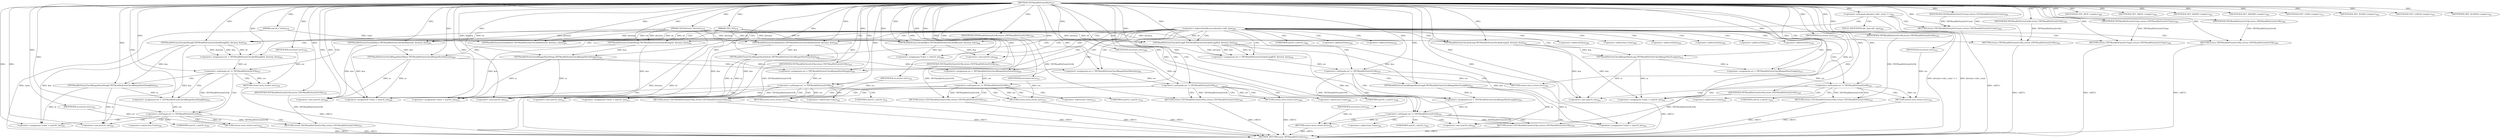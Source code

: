 digraph "TIFFReadDirEntryShort" {  
"78881" [label = <(METHOD,TIFFReadDirEntryShort)<SUB>477</SUB>> ]
"79115" [label = <(METHOD_RETURN,enum TIFFReadDirEntryErr)<SUB>477</SUB>> ]
"78882" [label = <(PARAM,TIFF *tif)<SUB>478</SUB>> ]
"78883" [label = <(PARAM,TIFFDirEntry *direntry)<SUB>478</SUB>> ]
"78884" [label = <(PARAM,uint16_t *value)<SUB>478</SUB>> ]
"78888" [label = <(&lt;operator&gt;.notEquals,direntry-&gt;tdir_count != 1)<SUB>481</SUB>> ]
"78894" [label = <(RETURN,return (TIFFReadDirEntryErrCount);,return (TIFFReadDirEntryErrCount);)<SUB>482</SUB>> ]
"78902" [label = <(IDENTIFIER,TIFF_BYTE,&lt;empty&gt;)<SUB>485</SUB>> ]
"78919" [label = <(IDENTIFIER,TIFF_SBYTE,&lt;empty&gt;)<SUB>492</SUB>> ]
"78947" [label = <(IDENTIFIER,TIFF_SHORT,&lt;empty&gt;)<SUB>502</SUB>> ]
"78948" [label = <(TIFFReadDirEntryCheckedShort,TIFFReadDirEntryCheckedShort(tif, direntry, value))<SUB>503</SUB>> ]
"78952" [label = <(RETURN,return (TIFFReadDirEntryErrOk);,return (TIFFReadDirEntryErrOk);)<SUB>504</SUB>> ]
"78955" [label = <(IDENTIFIER,TIFF_SSHORT,&lt;empty&gt;)<SUB>505</SUB>> ]
"78983" [label = <(IDENTIFIER,TIFF_LONG,&lt;empty&gt;)<SUB>515</SUB>> ]
"79011" [label = <(IDENTIFIER,TIFF_SLONG,&lt;empty&gt;)<SUB>525</SUB>> ]
"79039" [label = <(IDENTIFIER,TIFF_LONG8,&lt;empty&gt;)<SUB>535</SUB>> ]
"79076" [label = <(IDENTIFIER,TIFF_SLONG8,&lt;empty&gt;)<SUB>547</SUB>> ]
"79113" [label = <(RETURN,return (TIFFReadDirEntryErrType);,return (TIFFReadDirEntryErrType);)<SUB>560</SUB>> ]
"78895" [label = <(IDENTIFIER,TIFFReadDirEntryErrCount,return (TIFFReadDirEntryErrCount);)<SUB>482</SUB>> ]
"78905" [label = <(TIFFReadDirEntryCheckedByte,TIFFReadDirEntryCheckedByte(tif, direntry, &amp;m))<SUB>488</SUB>> ]
"78910" [label = <(&lt;operator&gt;.assignment,*value = (uint16_t)m)<SUB>489</SUB>> ]
"78916" [label = <(RETURN,return (TIFFReadDirEntryErrOk);,return (TIFFReadDirEntryErrOk);)<SUB>490</SUB>> ]
"78922" [label = <(TIFFReadDirEntryCheckedSbyte,TIFFReadDirEntryCheckedSbyte(tif, direntry, &amp;m))<SUB>495</SUB>> ]
"78927" [label = <(&lt;operator&gt;.assignment,err = TIFFReadDirEntryCheckRangeShortSbyte(m))<SUB>496</SUB>> ]
"78938" [label = <(&lt;operator&gt;.assignment,*value = (uint16_t)m)<SUB>499</SUB>> ]
"78944" [label = <(RETURN,return (TIFFReadDirEntryErrOk);,return (TIFFReadDirEntryErrOk);)<SUB>500</SUB>> ]
"78953" [label = <(IDENTIFIER,TIFFReadDirEntryErrOk,return (TIFFReadDirEntryErrOk);)<SUB>504</SUB>> ]
"78958" [label = <(TIFFReadDirEntryCheckedSshort,TIFFReadDirEntryCheckedSshort(tif, direntry, &amp;m))<SUB>508</SUB>> ]
"78963" [label = <(&lt;operator&gt;.assignment,err = TIFFReadDirEntryCheckRangeShortSshort(m))<SUB>509</SUB>> ]
"78974" [label = <(&lt;operator&gt;.assignment,*value = (uint16_t)m)<SUB>512</SUB>> ]
"78980" [label = <(RETURN,return (TIFFReadDirEntryErrOk);,return (TIFFReadDirEntryErrOk);)<SUB>513</SUB>> ]
"78986" [label = <(TIFFReadDirEntryCheckedLong,TIFFReadDirEntryCheckedLong(tif, direntry, &amp;m))<SUB>518</SUB>> ]
"78991" [label = <(&lt;operator&gt;.assignment,err = TIFFReadDirEntryCheckRangeShortLong(m))<SUB>519</SUB>> ]
"79002" [label = <(&lt;operator&gt;.assignment,*value = (uint16_t)m)<SUB>522</SUB>> ]
"79008" [label = <(RETURN,return (TIFFReadDirEntryErrOk);,return (TIFFReadDirEntryErrOk);)<SUB>523</SUB>> ]
"79014" [label = <(TIFFReadDirEntryCheckedSlong,TIFFReadDirEntryCheckedSlong(tif, direntry, &amp;m))<SUB>528</SUB>> ]
"79019" [label = <(&lt;operator&gt;.assignment,err = TIFFReadDirEntryCheckRangeShortSlong(m))<SUB>529</SUB>> ]
"79030" [label = <(&lt;operator&gt;.assignment,*value = (uint16_t)m)<SUB>532</SUB>> ]
"79036" [label = <(RETURN,return (TIFFReadDirEntryErrOk);,return (TIFFReadDirEntryErrOk);)<SUB>533</SUB>> ]
"79042" [label = <(&lt;operator&gt;.assignment,err = TIFFReadDirEntryCheckedLong8(tif, direntry, &amp;m))<SUB>538</SUB>> ]
"79056" [label = <(&lt;operator&gt;.assignment,err = TIFFReadDirEntryCheckRangeShortLong8(m))<SUB>541</SUB>> ]
"79067" [label = <(&lt;operator&gt;.assignment,*value = (uint16_t)m)<SUB>544</SUB>> ]
"79073" [label = <(RETURN,return (TIFFReadDirEntryErrOk);,return (TIFFReadDirEntryErrOk);)<SUB>545</SUB>> ]
"79079" [label = <(&lt;operator&gt;.assignment,err = TIFFReadDirEntryCheckedSlong8(tif, direntry, &amp;m))<SUB>550</SUB>> ]
"79093" [label = <(&lt;operator&gt;.assignment,err = TIFFReadDirEntryCheckRangeShortSlong8(m))<SUB>553</SUB>> ]
"79104" [label = <(&lt;operator&gt;.assignment,*value = (uint16_t)m)<SUB>556</SUB>> ]
"79110" [label = <(RETURN,return (TIFFReadDirEntryErrOk);,return (TIFFReadDirEntryErrOk);)<SUB>557</SUB>> ]
"79114" [label = <(IDENTIFIER,TIFFReadDirEntryErrType,return (TIFFReadDirEntryErrType);)<SUB>560</SUB>> ]
"78917" [label = <(IDENTIFIER,TIFFReadDirEntryErrOk,return (TIFFReadDirEntryErrOk);)<SUB>490</SUB>> ]
"78932" [label = <(&lt;operator&gt;.notEquals,err != TIFFReadDirEntryErrOk)<SUB>497</SUB>> ]
"78945" [label = <(IDENTIFIER,TIFFReadDirEntryErrOk,return (TIFFReadDirEntryErrOk);)<SUB>500</SUB>> ]
"78968" [label = <(&lt;operator&gt;.notEquals,err != TIFFReadDirEntryErrOk)<SUB>510</SUB>> ]
"78981" [label = <(IDENTIFIER,TIFFReadDirEntryErrOk,return (TIFFReadDirEntryErrOk);)<SUB>513</SUB>> ]
"78996" [label = <(&lt;operator&gt;.notEquals,err != TIFFReadDirEntryErrOk)<SUB>520</SUB>> ]
"79009" [label = <(IDENTIFIER,TIFFReadDirEntryErrOk,return (TIFFReadDirEntryErrOk);)<SUB>523</SUB>> ]
"79024" [label = <(&lt;operator&gt;.notEquals,err != TIFFReadDirEntryErrOk)<SUB>530</SUB>> ]
"79037" [label = <(IDENTIFIER,TIFFReadDirEntryErrOk,return (TIFFReadDirEntryErrOk);)<SUB>533</SUB>> ]
"79050" [label = <(&lt;operator&gt;.notEquals,err != TIFFReadDirEntryErrOk)<SUB>539</SUB>> ]
"79061" [label = <(&lt;operator&gt;.notEquals,err != TIFFReadDirEntryErrOk)<SUB>542</SUB>> ]
"79074" [label = <(IDENTIFIER,TIFFReadDirEntryErrOk,return (TIFFReadDirEntryErrOk);)<SUB>545</SUB>> ]
"79087" [label = <(&lt;operator&gt;.notEquals,err != TIFFReadDirEntryErrOk)<SUB>551</SUB>> ]
"79098" [label = <(&lt;operator&gt;.notEquals,err != TIFFReadDirEntryErrOk)<SUB>554</SUB>> ]
"79111" [label = <(IDENTIFIER,TIFFReadDirEntryErrOk,return (TIFFReadDirEntryErrOk);)<SUB>557</SUB>> ]
"78913" [label = <(&lt;operator&gt;.cast,(uint16_t)m)<SUB>489</SUB>> ]
"78929" [label = <(TIFFReadDirEntryCheckRangeShortSbyte,TIFFReadDirEntryCheckRangeShortSbyte(m))<SUB>496</SUB>> ]
"78936" [label = <(RETURN,return (err);,return (err);)<SUB>498</SUB>> ]
"78941" [label = <(&lt;operator&gt;.cast,(uint16_t)m)<SUB>499</SUB>> ]
"78965" [label = <(TIFFReadDirEntryCheckRangeShortSshort,TIFFReadDirEntryCheckRangeShortSshort(m))<SUB>509</SUB>> ]
"78972" [label = <(RETURN,return (err);,return (err);)<SUB>511</SUB>> ]
"78977" [label = <(&lt;operator&gt;.cast,(uint16_t)m)<SUB>512</SUB>> ]
"78993" [label = <(TIFFReadDirEntryCheckRangeShortLong,TIFFReadDirEntryCheckRangeShortLong(m))<SUB>519</SUB>> ]
"79000" [label = <(RETURN,return (err);,return (err);)<SUB>521</SUB>> ]
"79005" [label = <(&lt;operator&gt;.cast,(uint16_t)m)<SUB>522</SUB>> ]
"79021" [label = <(TIFFReadDirEntryCheckRangeShortSlong,TIFFReadDirEntryCheckRangeShortSlong(m))<SUB>529</SUB>> ]
"79028" [label = <(RETURN,return (err);,return (err);)<SUB>531</SUB>> ]
"79033" [label = <(&lt;operator&gt;.cast,(uint16_t)m)<SUB>532</SUB>> ]
"79044" [label = <(TIFFReadDirEntryCheckedLong8,TIFFReadDirEntryCheckedLong8(tif, direntry, &amp;m))<SUB>538</SUB>> ]
"79054" [label = <(RETURN,return (err);,return (err);)<SUB>540</SUB>> ]
"79058" [label = <(TIFFReadDirEntryCheckRangeShortLong8,TIFFReadDirEntryCheckRangeShortLong8(m))<SUB>541</SUB>> ]
"79065" [label = <(RETURN,return (err);,return (err);)<SUB>543</SUB>> ]
"79070" [label = <(&lt;operator&gt;.cast,(uint16_t)m)<SUB>544</SUB>> ]
"79081" [label = <(TIFFReadDirEntryCheckedSlong8,TIFFReadDirEntryCheckedSlong8(tif, direntry, &amp;m))<SUB>550</SUB>> ]
"79091" [label = <(RETURN,return (err);,return (err);)<SUB>552</SUB>> ]
"79095" [label = <(TIFFReadDirEntryCheckRangeShortSlong8,TIFFReadDirEntryCheckRangeShortSlong8(m))<SUB>553</SUB>> ]
"79102" [label = <(RETURN,return (err);,return (err);)<SUB>555</SUB>> ]
"79107" [label = <(&lt;operator&gt;.cast,(uint16_t)m)<SUB>556</SUB>> ]
"78937" [label = <(IDENTIFIER,err,return (err);)<SUB>498</SUB>> ]
"78973" [label = <(IDENTIFIER,err,return (err);)<SUB>511</SUB>> ]
"79001" [label = <(IDENTIFIER,err,return (err);)<SUB>521</SUB>> ]
"79029" [label = <(IDENTIFIER,err,return (err);)<SUB>531</SUB>> ]
"79055" [label = <(IDENTIFIER,err,return (err);)<SUB>540</SUB>> ]
"79066" [label = <(IDENTIFIER,err,return (err);)<SUB>543</SUB>> ]
"79092" [label = <(IDENTIFIER,err,return (err);)<SUB>552</SUB>> ]
"79103" [label = <(IDENTIFIER,err,return (err);)<SUB>555</SUB>> ]
"78897" [label = <(&lt;operator&gt;.indirectFieldAccess,direntry-&gt;tdir_type)<SUB>483</SUB>> ]
"78899" [label = <(FIELD_IDENTIFIER,tdir_type,tdir_type)<SUB>483</SUB>> ]
"78908" [label = <(&lt;operator&gt;.addressOf,&amp;m)<SUB>488</SUB>> ]
"78911" [label = <(&lt;operator&gt;.indirection,*value)<SUB>489</SUB>> ]
"78925" [label = <(&lt;operator&gt;.addressOf,&amp;m)<SUB>495</SUB>> ]
"78939" [label = <(&lt;operator&gt;.indirection,*value)<SUB>499</SUB>> ]
"78961" [label = <(&lt;operator&gt;.addressOf,&amp;m)<SUB>508</SUB>> ]
"78975" [label = <(&lt;operator&gt;.indirection,*value)<SUB>512</SUB>> ]
"78989" [label = <(&lt;operator&gt;.addressOf,&amp;m)<SUB>518</SUB>> ]
"79003" [label = <(&lt;operator&gt;.indirection,*value)<SUB>522</SUB>> ]
"79017" [label = <(&lt;operator&gt;.addressOf,&amp;m)<SUB>528</SUB>> ]
"79031" [label = <(&lt;operator&gt;.indirection,*value)<SUB>532</SUB>> ]
"79068" [label = <(&lt;operator&gt;.indirection,*value)<SUB>544</SUB>> ]
"79105" [label = <(&lt;operator&gt;.indirection,*value)<SUB>556</SUB>> ]
"78914" [label = <(UNKNOWN,uint16_t,uint16_t)<SUB>489</SUB>> ]
"78942" [label = <(UNKNOWN,uint16_t,uint16_t)<SUB>499</SUB>> ]
"78978" [label = <(UNKNOWN,uint16_t,uint16_t)<SUB>512</SUB>> ]
"79006" [label = <(UNKNOWN,uint16_t,uint16_t)<SUB>522</SUB>> ]
"79034" [label = <(UNKNOWN,uint16_t,uint16_t)<SUB>532</SUB>> ]
"79047" [label = <(&lt;operator&gt;.addressOf,&amp;m)<SUB>538</SUB>> ]
"79071" [label = <(UNKNOWN,uint16_t,uint16_t)<SUB>544</SUB>> ]
"79084" [label = <(&lt;operator&gt;.addressOf,&amp;m)<SUB>550</SUB>> ]
"79108" [label = <(UNKNOWN,uint16_t,uint16_t)<SUB>556</SUB>> ]
  "79000" -> "79115"  [ label = "DDG: &lt;RET&gt;"] 
  "78972" -> "79115"  [ label = "DDG: &lt;RET&gt;"] 
  "79065" -> "79115"  [ label = "DDG: &lt;RET&gt;"] 
  "78936" -> "79115"  [ label = "DDG: &lt;RET&gt;"] 
  "79110" -> "79115"  [ label = "DDG: &lt;RET&gt;"] 
  "78916" -> "79115"  [ label = "DDG: &lt;RET&gt;"] 
  "79028" -> "79115"  [ label = "DDG: &lt;RET&gt;"] 
  "78952" -> "79115"  [ label = "DDG: &lt;RET&gt;"] 
  "79073" -> "79115"  [ label = "DDG: &lt;RET&gt;"] 
  "79008" -> "79115"  [ label = "DDG: &lt;RET&gt;"] 
  "79036" -> "79115"  [ label = "DDG: &lt;RET&gt;"] 
  "78944" -> "79115"  [ label = "DDG: &lt;RET&gt;"] 
  "79091" -> "79115"  [ label = "DDG: &lt;RET&gt;"] 
  "79113" -> "79115"  [ label = "DDG: &lt;RET&gt;"] 
  "78980" -> "79115"  [ label = "DDG: &lt;RET&gt;"] 
  "78894" -> "79115"  [ label = "DDG: &lt;RET&gt;"] 
  "79054" -> "79115"  [ label = "DDG: &lt;RET&gt;"] 
  "79102" -> "79115"  [ label = "DDG: &lt;RET&gt;"] 
  "78882" -> "79115"  [ label = "DDG: tif"] 
  "78883" -> "79115"  [ label = "DDG: direntry"] 
  "78884" -> "79115"  [ label = "DDG: value"] 
  "78888" -> "79115"  [ label = "DDG: direntry-&gt;tdir_count"] 
  "78888" -> "79115"  [ label = "DDG: direntry-&gt;tdir_count != 1"] 
  "78881" -> "78882"  [ label = "DDG: "] 
  "78881" -> "78883"  [ label = "DDG: "] 
  "78881" -> "78884"  [ label = "DDG: "] 
  "78881" -> "78888"  [ label = "DDG: "] 
  "78895" -> "78894"  [ label = "DDG: TIFFReadDirEntryErrCount"] 
  "78881" -> "78894"  [ label = "DDG: "] 
  "78881" -> "78902"  [ label = "DDG: "] 
  "78881" -> "78919"  [ label = "DDG: "] 
  "78881" -> "78947"  [ label = "DDG: "] 
  "78953" -> "78952"  [ label = "DDG: TIFFReadDirEntryErrOk"] 
  "78881" -> "78952"  [ label = "DDG: "] 
  "78881" -> "78955"  [ label = "DDG: "] 
  "78881" -> "78983"  [ label = "DDG: "] 
  "78881" -> "79011"  [ label = "DDG: "] 
  "78881" -> "79039"  [ label = "DDG: "] 
  "78881" -> "79076"  [ label = "DDG: "] 
  "79114" -> "79113"  [ label = "DDG: TIFFReadDirEntryErrType"] 
  "78881" -> "79113"  [ label = "DDG: "] 
  "78881" -> "78895"  [ label = "DDG: "] 
  "78905" -> "78910"  [ label = "DDG: &amp;m"] 
  "78881" -> "78910"  [ label = "DDG: "] 
  "78917" -> "78916"  [ label = "DDG: TIFFReadDirEntryErrOk"] 
  "78881" -> "78916"  [ label = "DDG: "] 
  "78929" -> "78927"  [ label = "DDG: m"] 
  "78922" -> "78938"  [ label = "DDG: &amp;m"] 
  "78929" -> "78938"  [ label = "DDG: m"] 
  "78881" -> "78938"  [ label = "DDG: "] 
  "78945" -> "78944"  [ label = "DDG: TIFFReadDirEntryErrOk"] 
  "78932" -> "78944"  [ label = "DDG: TIFFReadDirEntryErrOk"] 
  "78882" -> "78948"  [ label = "DDG: tif"] 
  "78881" -> "78948"  [ label = "DDG: "] 
  "78883" -> "78948"  [ label = "DDG: direntry"] 
  "78884" -> "78948"  [ label = "DDG: value"] 
  "78881" -> "78953"  [ label = "DDG: "] 
  "78965" -> "78963"  [ label = "DDG: m"] 
  "78958" -> "78974"  [ label = "DDG: &amp;m"] 
  "78965" -> "78974"  [ label = "DDG: m"] 
  "78881" -> "78974"  [ label = "DDG: "] 
  "78981" -> "78980"  [ label = "DDG: TIFFReadDirEntryErrOk"] 
  "78968" -> "78980"  [ label = "DDG: TIFFReadDirEntryErrOk"] 
  "78993" -> "78991"  [ label = "DDG: m"] 
  "78986" -> "79002"  [ label = "DDG: &amp;m"] 
  "78993" -> "79002"  [ label = "DDG: m"] 
  "78881" -> "79002"  [ label = "DDG: "] 
  "79009" -> "79008"  [ label = "DDG: TIFFReadDirEntryErrOk"] 
  "78996" -> "79008"  [ label = "DDG: TIFFReadDirEntryErrOk"] 
  "79021" -> "79019"  [ label = "DDG: m"] 
  "79014" -> "79030"  [ label = "DDG: &amp;m"] 
  "79021" -> "79030"  [ label = "DDG: m"] 
  "78881" -> "79030"  [ label = "DDG: "] 
  "79037" -> "79036"  [ label = "DDG: TIFFReadDirEntryErrOk"] 
  "79024" -> "79036"  [ label = "DDG: TIFFReadDirEntryErrOk"] 
  "79044" -> "79042"  [ label = "DDG: tif"] 
  "79044" -> "79042"  [ label = "DDG: direntry"] 
  "79044" -> "79042"  [ label = "DDG: &amp;m"] 
  "79058" -> "79056"  [ label = "DDG: m"] 
  "79044" -> "79067"  [ label = "DDG: &amp;m"] 
  "79058" -> "79067"  [ label = "DDG: m"] 
  "78881" -> "79067"  [ label = "DDG: "] 
  "79074" -> "79073"  [ label = "DDG: TIFFReadDirEntryErrOk"] 
  "79061" -> "79073"  [ label = "DDG: TIFFReadDirEntryErrOk"] 
  "79081" -> "79079"  [ label = "DDG: tif"] 
  "79081" -> "79079"  [ label = "DDG: direntry"] 
  "79081" -> "79079"  [ label = "DDG: &amp;m"] 
  "79095" -> "79093"  [ label = "DDG: m"] 
  "79081" -> "79104"  [ label = "DDG: &amp;m"] 
  "79095" -> "79104"  [ label = "DDG: m"] 
  "78881" -> "79104"  [ label = "DDG: "] 
  "79111" -> "79110"  [ label = "DDG: TIFFReadDirEntryErrOk"] 
  "79098" -> "79110"  [ label = "DDG: TIFFReadDirEntryErrOk"] 
  "78881" -> "79114"  [ label = "DDG: "] 
  "78882" -> "78905"  [ label = "DDG: tif"] 
  "78881" -> "78905"  [ label = "DDG: "] 
  "78883" -> "78905"  [ label = "DDG: direntry"] 
  "78881" -> "78917"  [ label = "DDG: "] 
  "78882" -> "78922"  [ label = "DDG: tif"] 
  "78881" -> "78922"  [ label = "DDG: "] 
  "78883" -> "78922"  [ label = "DDG: direntry"] 
  "78881" -> "78927"  [ label = "DDG: "] 
  "78881" -> "78945"  [ label = "DDG: "] 
  "78882" -> "78958"  [ label = "DDG: tif"] 
  "78881" -> "78958"  [ label = "DDG: "] 
  "78883" -> "78958"  [ label = "DDG: direntry"] 
  "78881" -> "78963"  [ label = "DDG: "] 
  "78881" -> "78981"  [ label = "DDG: "] 
  "78882" -> "78986"  [ label = "DDG: tif"] 
  "78881" -> "78986"  [ label = "DDG: "] 
  "78883" -> "78986"  [ label = "DDG: direntry"] 
  "78881" -> "78991"  [ label = "DDG: "] 
  "78881" -> "79009"  [ label = "DDG: "] 
  "78882" -> "79014"  [ label = "DDG: tif"] 
  "78881" -> "79014"  [ label = "DDG: "] 
  "78883" -> "79014"  [ label = "DDG: direntry"] 
  "78881" -> "79019"  [ label = "DDG: "] 
  "78881" -> "79037"  [ label = "DDG: "] 
  "78881" -> "79042"  [ label = "DDG: "] 
  "78881" -> "79056"  [ label = "DDG: "] 
  "78881" -> "79074"  [ label = "DDG: "] 
  "78881" -> "79079"  [ label = "DDG: "] 
  "78881" -> "79093"  [ label = "DDG: "] 
  "78881" -> "79111"  [ label = "DDG: "] 
  "78905" -> "78913"  [ label = "DDG: &amp;m"] 
  "78881" -> "78913"  [ label = "DDG: "] 
  "78922" -> "78929"  [ label = "DDG: &amp;m"] 
  "78881" -> "78929"  [ label = "DDG: "] 
  "78927" -> "78932"  [ label = "DDG: err"] 
  "78881" -> "78932"  [ label = "DDG: "] 
  "78937" -> "78936"  [ label = "DDG: err"] 
  "78932" -> "78936"  [ label = "DDG: err"] 
  "78922" -> "78941"  [ label = "DDG: &amp;m"] 
  "78929" -> "78941"  [ label = "DDG: m"] 
  "78881" -> "78941"  [ label = "DDG: "] 
  "78958" -> "78965"  [ label = "DDG: &amp;m"] 
  "78881" -> "78965"  [ label = "DDG: "] 
  "78963" -> "78968"  [ label = "DDG: err"] 
  "78881" -> "78968"  [ label = "DDG: "] 
  "78973" -> "78972"  [ label = "DDG: err"] 
  "78968" -> "78972"  [ label = "DDG: err"] 
  "78958" -> "78977"  [ label = "DDG: &amp;m"] 
  "78965" -> "78977"  [ label = "DDG: m"] 
  "78881" -> "78977"  [ label = "DDG: "] 
  "78986" -> "78993"  [ label = "DDG: &amp;m"] 
  "78881" -> "78993"  [ label = "DDG: "] 
  "78991" -> "78996"  [ label = "DDG: err"] 
  "78881" -> "78996"  [ label = "DDG: "] 
  "79001" -> "79000"  [ label = "DDG: err"] 
  "78996" -> "79000"  [ label = "DDG: err"] 
  "78986" -> "79005"  [ label = "DDG: &amp;m"] 
  "78993" -> "79005"  [ label = "DDG: m"] 
  "78881" -> "79005"  [ label = "DDG: "] 
  "79014" -> "79021"  [ label = "DDG: &amp;m"] 
  "78881" -> "79021"  [ label = "DDG: "] 
  "79019" -> "79024"  [ label = "DDG: err"] 
  "78881" -> "79024"  [ label = "DDG: "] 
  "79029" -> "79028"  [ label = "DDG: err"] 
  "79024" -> "79028"  [ label = "DDG: err"] 
  "79014" -> "79033"  [ label = "DDG: &amp;m"] 
  "79021" -> "79033"  [ label = "DDG: m"] 
  "78881" -> "79033"  [ label = "DDG: "] 
  "78882" -> "79044"  [ label = "DDG: tif"] 
  "78881" -> "79044"  [ label = "DDG: "] 
  "78883" -> "79044"  [ label = "DDG: direntry"] 
  "79042" -> "79050"  [ label = "DDG: err"] 
  "78881" -> "79050"  [ label = "DDG: "] 
  "79055" -> "79054"  [ label = "DDG: err"] 
  "79050" -> "79054"  [ label = "DDG: err"] 
  "79044" -> "79058"  [ label = "DDG: &amp;m"] 
  "78881" -> "79058"  [ label = "DDG: "] 
  "79056" -> "79061"  [ label = "DDG: err"] 
  "78881" -> "79061"  [ label = "DDG: "] 
  "79050" -> "79061"  [ label = "DDG: TIFFReadDirEntryErrOk"] 
  "79066" -> "79065"  [ label = "DDG: err"] 
  "79061" -> "79065"  [ label = "DDG: err"] 
  "79044" -> "79070"  [ label = "DDG: &amp;m"] 
  "79058" -> "79070"  [ label = "DDG: m"] 
  "78881" -> "79070"  [ label = "DDG: "] 
  "78882" -> "79081"  [ label = "DDG: tif"] 
  "78881" -> "79081"  [ label = "DDG: "] 
  "78883" -> "79081"  [ label = "DDG: direntry"] 
  "79079" -> "79087"  [ label = "DDG: err"] 
  "78881" -> "79087"  [ label = "DDG: "] 
  "79092" -> "79091"  [ label = "DDG: err"] 
  "79087" -> "79091"  [ label = "DDG: err"] 
  "79081" -> "79095"  [ label = "DDG: &amp;m"] 
  "78881" -> "79095"  [ label = "DDG: "] 
  "79093" -> "79098"  [ label = "DDG: err"] 
  "78881" -> "79098"  [ label = "DDG: "] 
  "79087" -> "79098"  [ label = "DDG: TIFFReadDirEntryErrOk"] 
  "79103" -> "79102"  [ label = "DDG: err"] 
  "79098" -> "79102"  [ label = "DDG: err"] 
  "79081" -> "79107"  [ label = "DDG: &amp;m"] 
  "79095" -> "79107"  [ label = "DDG: m"] 
  "78881" -> "79107"  [ label = "DDG: "] 
  "78881" -> "78937"  [ label = "DDG: "] 
  "78881" -> "78973"  [ label = "DDG: "] 
  "78881" -> "79001"  [ label = "DDG: "] 
  "78881" -> "79029"  [ label = "DDG: "] 
  "78881" -> "79055"  [ label = "DDG: "] 
  "78881" -> "79066"  [ label = "DDG: "] 
  "78881" -> "79092"  [ label = "DDG: "] 
  "78881" -> "79103"  [ label = "DDG: "] 
  "78888" -> "78899"  [ label = "CDG: "] 
  "78888" -> "78894"  [ label = "CDG: "] 
  "78888" -> "78897"  [ label = "CDG: "] 
  "78897" -> "78965"  [ label = "CDG: "] 
  "78897" -> "78929"  [ label = "CDG: "] 
  "78897" -> "78961"  [ label = "CDG: "] 
  "78897" -> "78932"  [ label = "CDG: "] 
  "78897" -> "78993"  [ label = "CDG: "] 
  "78897" -> "78948"  [ label = "CDG: "] 
  "78897" -> "79050"  [ label = "CDG: "] 
  "78897" -> "78996"  [ label = "CDG: "] 
  "78897" -> "79042"  [ label = "CDG: "] 
  "78897" -> "79047"  [ label = "CDG: "] 
  "78897" -> "78905"  [ label = "CDG: "] 
  "78897" -> "78952"  [ label = "CDG: "] 
  "78897" -> "78927"  [ label = "CDG: "] 
  "78897" -> "78989"  [ label = "CDG: "] 
  "78897" -> "79021"  [ label = "CDG: "] 
  "78897" -> "78911"  [ label = "CDG: "] 
  "78897" -> "79019"  [ label = "CDG: "] 
  "78897" -> "79081"  [ label = "CDG: "] 
  "78897" -> "78910"  [ label = "CDG: "] 
  "78897" -> "78908"  [ label = "CDG: "] 
  "78897" -> "78925"  [ label = "CDG: "] 
  "78897" -> "79113"  [ label = "CDG: "] 
  "78897" -> "79014"  [ label = "CDG: "] 
  "78897" -> "79044"  [ label = "CDG: "] 
  "78897" -> "79084"  [ label = "CDG: "] 
  "78897" -> "78916"  [ label = "CDG: "] 
  "78897" -> "79087"  [ label = "CDG: "] 
  "78897" -> "79024"  [ label = "CDG: "] 
  "78897" -> "79079"  [ label = "CDG: "] 
  "78897" -> "78914"  [ label = "CDG: "] 
  "78897" -> "78991"  [ label = "CDG: "] 
  "78897" -> "78958"  [ label = "CDG: "] 
  "78897" -> "79017"  [ label = "CDG: "] 
  "78897" -> "78913"  [ label = "CDG: "] 
  "78897" -> "78968"  [ label = "CDG: "] 
  "78897" -> "78986"  [ label = "CDG: "] 
  "78897" -> "78963"  [ label = "CDG: "] 
  "78897" -> "78922"  [ label = "CDG: "] 
  "78932" -> "78936"  [ label = "CDG: "] 
  "78932" -> "78944"  [ label = "CDG: "] 
  "78932" -> "78942"  [ label = "CDG: "] 
  "78932" -> "78939"  [ label = "CDG: "] 
  "78932" -> "78941"  [ label = "CDG: "] 
  "78932" -> "78938"  [ label = "CDG: "] 
  "78968" -> "78978"  [ label = "CDG: "] 
  "78968" -> "78972"  [ label = "CDG: "] 
  "78968" -> "78980"  [ label = "CDG: "] 
  "78968" -> "78977"  [ label = "CDG: "] 
  "78968" -> "78975"  [ label = "CDG: "] 
  "78968" -> "78974"  [ label = "CDG: "] 
  "78996" -> "79003"  [ label = "CDG: "] 
  "78996" -> "79000"  [ label = "CDG: "] 
  "78996" -> "79005"  [ label = "CDG: "] 
  "78996" -> "79006"  [ label = "CDG: "] 
  "78996" -> "79008"  [ label = "CDG: "] 
  "78996" -> "79002"  [ label = "CDG: "] 
  "79024" -> "79030"  [ label = "CDG: "] 
  "79024" -> "79036"  [ label = "CDG: "] 
  "79024" -> "79033"  [ label = "CDG: "] 
  "79024" -> "79031"  [ label = "CDG: "] 
  "79024" -> "79028"  [ label = "CDG: "] 
  "79024" -> "79034"  [ label = "CDG: "] 
  "79050" -> "79058"  [ label = "CDG: "] 
  "79050" -> "79061"  [ label = "CDG: "] 
  "79050" -> "79056"  [ label = "CDG: "] 
  "79050" -> "79054"  [ label = "CDG: "] 
  "79061" -> "79073"  [ label = "CDG: "] 
  "79061" -> "79065"  [ label = "CDG: "] 
  "79061" -> "79071"  [ label = "CDG: "] 
  "79061" -> "79068"  [ label = "CDG: "] 
  "79061" -> "79070"  [ label = "CDG: "] 
  "79061" -> "79067"  [ label = "CDG: "] 
  "79087" -> "79098"  [ label = "CDG: "] 
  "79087" -> "79093"  [ label = "CDG: "] 
  "79087" -> "79091"  [ label = "CDG: "] 
  "79087" -> "79095"  [ label = "CDG: "] 
  "79098" -> "79107"  [ label = "CDG: "] 
  "79098" -> "79104"  [ label = "CDG: "] 
  "79098" -> "79108"  [ label = "CDG: "] 
  "79098" -> "79105"  [ label = "CDG: "] 
  "79098" -> "79102"  [ label = "CDG: "] 
  "79098" -> "79110"  [ label = "CDG: "] 
}
